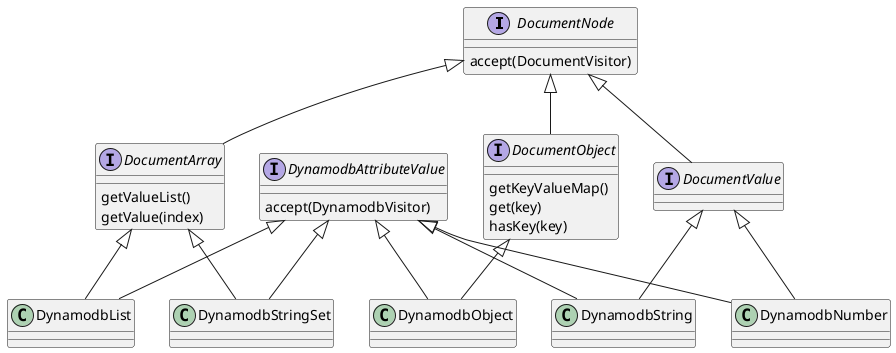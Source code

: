 @startuml

interface DocumentNode{
accept(DocumentVisitor)
}
interface DocumentArray{
getValueList()
getValue(index)
}
interface DocumentObject{
getKeyValueMap()
get(key)
hasKey(key)
}
interface DocumentValue
interface DynamodbAttributeValue{
accept(DynamodbVisitor)
}

DocumentNode <|-- DocumentArray
DocumentNode <|-- DocumentObject
DocumentNode <|-- DocumentValue

DocumentArray <|-- DynamodbList
DocumentArray <|-- DynamodbStringSet
DocumentObject <|-- DynamodbObject
DocumentValue <|-- DynamodbString
DocumentValue <|-- DynamodbNumber
DynamodbAttributeValue <|-- DynamodbList
DynamodbAttributeValue <|-- DynamodbStringSet
DynamodbAttributeValue <|-- DynamodbObject
DynamodbAttributeValue <|-- DynamodbString
DynamodbAttributeValue <|-- DynamodbNumber

@enduml